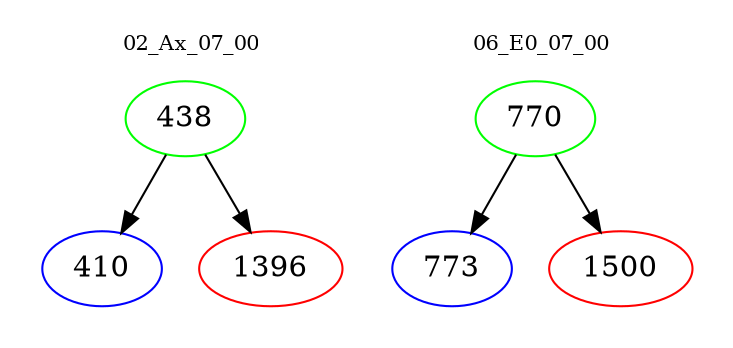 digraph{
subgraph cluster_0 {
color = white
label = "02_Ax_07_00";
fontsize=10;
T0_438 [label="438", color="green"]
T0_438 -> T0_410 [color="black"]
T0_410 [label="410", color="blue"]
T0_438 -> T0_1396 [color="black"]
T0_1396 [label="1396", color="red"]
}
subgraph cluster_1 {
color = white
label = "06_E0_07_00";
fontsize=10;
T1_770 [label="770", color="green"]
T1_770 -> T1_773 [color="black"]
T1_773 [label="773", color="blue"]
T1_770 -> T1_1500 [color="black"]
T1_1500 [label="1500", color="red"]
}
}
